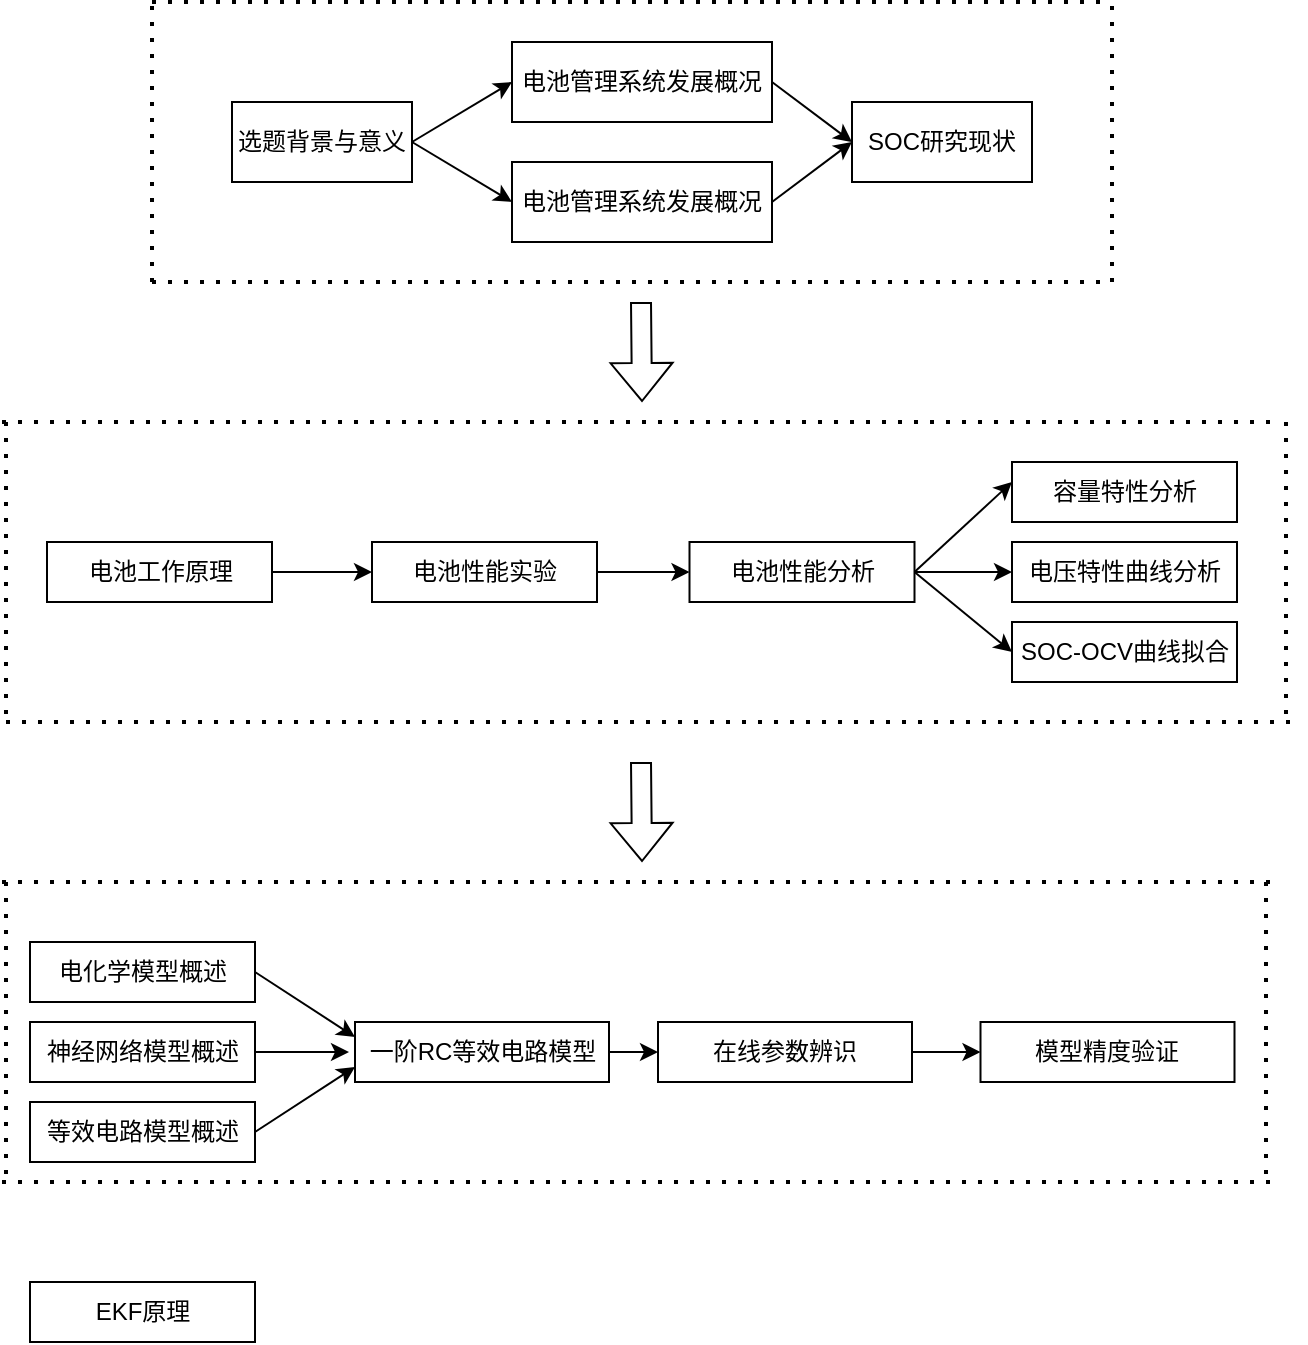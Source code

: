 <mxfile version="22.1.17" type="github">
  <diagram id="C5RBs43oDa-KdzZeNtuy" name="Page-1">
    <mxGraphModel dx="1533" dy="953" grid="1" gridSize="10" guides="1" tooltips="1" connect="1" arrows="1" fold="1" page="1" pageScale="1" pageWidth="827" pageHeight="1169" math="0" shadow="0">
      <root>
        <mxCell id="WIyWlLk6GJQsqaUBKTNV-0" />
        <mxCell id="WIyWlLk6GJQsqaUBKTNV-1" parent="WIyWlLk6GJQsqaUBKTNV-0" />
        <mxCell id="7cCufwn11oQV-HMZui8y-0" value="选题背景与意义" style="rounded=0;whiteSpace=wrap;html=1;" vertex="1" parent="WIyWlLk6GJQsqaUBKTNV-1">
          <mxGeometry x="213" y="70" width="90" height="40" as="geometry" />
        </mxCell>
        <mxCell id="7cCufwn11oQV-HMZui8y-3" value="电池管理系统发展概况" style="rounded=0;whiteSpace=wrap;html=1;" vertex="1" parent="WIyWlLk6GJQsqaUBKTNV-1">
          <mxGeometry x="353" y="40" width="130" height="40" as="geometry" />
        </mxCell>
        <mxCell id="7cCufwn11oQV-HMZui8y-12" value="电池管理系统发展概况" style="rounded=0;whiteSpace=wrap;html=1;" vertex="1" parent="WIyWlLk6GJQsqaUBKTNV-1">
          <mxGeometry x="353" y="100" width="130" height="40" as="geometry" />
        </mxCell>
        <mxCell id="7cCufwn11oQV-HMZui8y-14" value="" style="endArrow=classic;html=1;rounded=0;exitX=1;exitY=0.5;exitDx=0;exitDy=0;entryX=0;entryY=0.5;entryDx=0;entryDy=0;" edge="1" parent="WIyWlLk6GJQsqaUBKTNV-1" source="7cCufwn11oQV-HMZui8y-0" target="7cCufwn11oQV-HMZui8y-12">
          <mxGeometry width="50" height="50" relative="1" as="geometry">
            <mxPoint x="823" y="210" as="sourcePoint" />
            <mxPoint x="873" y="160" as="targetPoint" />
            <Array as="points" />
          </mxGeometry>
        </mxCell>
        <mxCell id="7cCufwn11oQV-HMZui8y-15" value="" style="endArrow=classic;html=1;rounded=0;entryX=0;entryY=0.5;entryDx=0;entryDy=0;exitX=1;exitY=0.5;exitDx=0;exitDy=0;" edge="1" parent="WIyWlLk6GJQsqaUBKTNV-1" source="7cCufwn11oQV-HMZui8y-0" target="7cCufwn11oQV-HMZui8y-3">
          <mxGeometry width="50" height="50" relative="1" as="geometry">
            <mxPoint x="313" y="100" as="sourcePoint" />
            <mxPoint x="363" y="130" as="targetPoint" />
            <Array as="points" />
          </mxGeometry>
        </mxCell>
        <mxCell id="7cCufwn11oQV-HMZui8y-16" value="SOC研究现状" style="rounded=0;whiteSpace=wrap;html=1;" vertex="1" parent="WIyWlLk6GJQsqaUBKTNV-1">
          <mxGeometry x="523" y="70" width="90" height="40" as="geometry" />
        </mxCell>
        <mxCell id="7cCufwn11oQV-HMZui8y-17" value="" style="endArrow=classic;html=1;rounded=0;exitX=1;exitY=0.5;exitDx=0;exitDy=0;entryX=0;entryY=0.5;entryDx=0;entryDy=0;" edge="1" parent="WIyWlLk6GJQsqaUBKTNV-1" source="7cCufwn11oQV-HMZui8y-3" target="7cCufwn11oQV-HMZui8y-16">
          <mxGeometry width="50" height="50" relative="1" as="geometry">
            <mxPoint x="703" y="210" as="sourcePoint" />
            <mxPoint x="753" y="160" as="targetPoint" />
          </mxGeometry>
        </mxCell>
        <mxCell id="7cCufwn11oQV-HMZui8y-18" value="" style="endArrow=classic;html=1;rounded=0;exitX=1;exitY=0.5;exitDx=0;exitDy=0;entryX=0;entryY=0.5;entryDx=0;entryDy=0;" edge="1" parent="WIyWlLk6GJQsqaUBKTNV-1" source="7cCufwn11oQV-HMZui8y-12" target="7cCufwn11oQV-HMZui8y-16">
          <mxGeometry width="50" height="50" relative="1" as="geometry">
            <mxPoint x="493" y="70" as="sourcePoint" />
            <mxPoint x="533" y="100" as="targetPoint" />
          </mxGeometry>
        </mxCell>
        <mxCell id="7cCufwn11oQV-HMZui8y-19" value="" style="endArrow=none;dashed=1;html=1;dashPattern=1 3;strokeWidth=2;rounded=0;" edge="1" parent="WIyWlLk6GJQsqaUBKTNV-1">
          <mxGeometry width="50" height="50" relative="1" as="geometry">
            <mxPoint x="173" y="20" as="sourcePoint" />
            <mxPoint x="653" y="20" as="targetPoint" />
          </mxGeometry>
        </mxCell>
        <mxCell id="7cCufwn11oQV-HMZui8y-20" value="" style="endArrow=none;dashed=1;html=1;dashPattern=1 3;strokeWidth=2;rounded=0;" edge="1" parent="WIyWlLk6GJQsqaUBKTNV-1">
          <mxGeometry width="50" height="50" relative="1" as="geometry">
            <mxPoint x="653" y="160" as="sourcePoint" />
            <mxPoint x="653" y="20" as="targetPoint" />
          </mxGeometry>
        </mxCell>
        <mxCell id="7cCufwn11oQV-HMZui8y-21" value="" style="endArrow=none;dashed=1;html=1;dashPattern=1 3;strokeWidth=2;rounded=0;" edge="1" parent="WIyWlLk6GJQsqaUBKTNV-1">
          <mxGeometry width="50" height="50" relative="1" as="geometry">
            <mxPoint x="173" y="160" as="sourcePoint" />
            <mxPoint x="173" y="20" as="targetPoint" />
          </mxGeometry>
        </mxCell>
        <mxCell id="7cCufwn11oQV-HMZui8y-22" value="" style="endArrow=none;dashed=1;html=1;dashPattern=1 3;strokeWidth=2;rounded=0;" edge="1" parent="WIyWlLk6GJQsqaUBKTNV-1">
          <mxGeometry width="50" height="50" relative="1" as="geometry">
            <mxPoint x="173" y="160" as="sourcePoint" />
            <mxPoint x="653" y="160" as="targetPoint" />
          </mxGeometry>
        </mxCell>
        <mxCell id="7cCufwn11oQV-HMZui8y-23" value="" style="shape=flexArrow;endArrow=classic;html=1;rounded=0;" edge="1" parent="WIyWlLk6GJQsqaUBKTNV-1">
          <mxGeometry width="50" height="50" relative="1" as="geometry">
            <mxPoint x="417.5" y="170" as="sourcePoint" />
            <mxPoint x="418" y="220" as="targetPoint" />
          </mxGeometry>
        </mxCell>
        <mxCell id="7cCufwn11oQV-HMZui8y-32" value="" style="edgeStyle=orthogonalEdgeStyle;rounded=0;orthogonalLoop=1;jettySize=auto;html=1;" edge="1" parent="WIyWlLk6GJQsqaUBKTNV-1" source="7cCufwn11oQV-HMZui8y-24" target="7cCufwn11oQV-HMZui8y-27">
          <mxGeometry relative="1" as="geometry" />
        </mxCell>
        <mxCell id="7cCufwn11oQV-HMZui8y-24" value="电池工作原理" style="rounded=0;whiteSpace=wrap;html=1;rotation=0;" vertex="1" parent="WIyWlLk6GJQsqaUBKTNV-1">
          <mxGeometry x="120.5" y="290" width="112.5" height="30" as="geometry" />
        </mxCell>
        <mxCell id="7cCufwn11oQV-HMZui8y-33" value="" style="edgeStyle=orthogonalEdgeStyle;rounded=0;orthogonalLoop=1;jettySize=auto;html=1;" edge="1" parent="WIyWlLk6GJQsqaUBKTNV-1" source="7cCufwn11oQV-HMZui8y-27" target="7cCufwn11oQV-HMZui8y-28">
          <mxGeometry relative="1" as="geometry" />
        </mxCell>
        <mxCell id="7cCufwn11oQV-HMZui8y-27" value="电池性能实验" style="rounded=0;whiteSpace=wrap;html=1;rotation=0;" vertex="1" parent="WIyWlLk6GJQsqaUBKTNV-1">
          <mxGeometry x="283" y="290" width="112.5" height="30" as="geometry" />
        </mxCell>
        <mxCell id="7cCufwn11oQV-HMZui8y-28" value="电池性能分析" style="rounded=0;whiteSpace=wrap;html=1;rotation=0;" vertex="1" parent="WIyWlLk6GJQsqaUBKTNV-1">
          <mxGeometry x="441.75" y="290" width="112.5" height="30" as="geometry" />
        </mxCell>
        <mxCell id="7cCufwn11oQV-HMZui8y-29" value="容量特性分析" style="rounded=0;whiteSpace=wrap;html=1;rotation=0;" vertex="1" parent="WIyWlLk6GJQsqaUBKTNV-1">
          <mxGeometry x="603" y="250" width="112.5" height="30" as="geometry" />
        </mxCell>
        <mxCell id="7cCufwn11oQV-HMZui8y-30" value="电压特性曲线分析" style="rounded=0;whiteSpace=wrap;html=1;rotation=0;" vertex="1" parent="WIyWlLk6GJQsqaUBKTNV-1">
          <mxGeometry x="603" y="290" width="112.5" height="30" as="geometry" />
        </mxCell>
        <mxCell id="7cCufwn11oQV-HMZui8y-31" value="SOC-OCV曲线拟合" style="rounded=0;whiteSpace=wrap;html=1;rotation=0;" vertex="1" parent="WIyWlLk6GJQsqaUBKTNV-1">
          <mxGeometry x="603" y="330" width="112.5" height="30" as="geometry" />
        </mxCell>
        <mxCell id="7cCufwn11oQV-HMZui8y-35" value="" style="endArrow=classic;html=1;rounded=0;exitX=1;exitY=0.5;exitDx=0;exitDy=0;" edge="1" parent="WIyWlLk6GJQsqaUBKTNV-1" source="7cCufwn11oQV-HMZui8y-28">
          <mxGeometry width="50" height="50" relative="1" as="geometry">
            <mxPoint x="553" y="310" as="sourcePoint" />
            <mxPoint x="603" y="260" as="targetPoint" />
          </mxGeometry>
        </mxCell>
        <mxCell id="7cCufwn11oQV-HMZui8y-36" value="" style="endArrow=classic;html=1;rounded=0;exitX=1;exitY=0.5;exitDx=0;exitDy=0;entryX=0;entryY=0.5;entryDx=0;entryDy=0;" edge="1" parent="WIyWlLk6GJQsqaUBKTNV-1" source="7cCufwn11oQV-HMZui8y-28" target="7cCufwn11oQV-HMZui8y-30">
          <mxGeometry width="50" height="50" relative="1" as="geometry">
            <mxPoint x="564" y="315" as="sourcePoint" />
            <mxPoint x="613" y="270" as="targetPoint" />
          </mxGeometry>
        </mxCell>
        <mxCell id="7cCufwn11oQV-HMZui8y-37" value="" style="endArrow=classic;html=1;rounded=0;exitX=1;exitY=0.5;exitDx=0;exitDy=0;entryX=0;entryY=0.5;entryDx=0;entryDy=0;" edge="1" parent="WIyWlLk6GJQsqaUBKTNV-1" source="7cCufwn11oQV-HMZui8y-28" target="7cCufwn11oQV-HMZui8y-31">
          <mxGeometry width="50" height="50" relative="1" as="geometry">
            <mxPoint x="574" y="325" as="sourcePoint" />
            <mxPoint x="623" y="280" as="targetPoint" />
          </mxGeometry>
        </mxCell>
        <mxCell id="7cCufwn11oQV-HMZui8y-38" value="" style="endArrow=none;dashed=1;html=1;dashPattern=1 3;strokeWidth=2;rounded=0;" edge="1" parent="WIyWlLk6GJQsqaUBKTNV-1">
          <mxGeometry width="50" height="50" relative="1" as="geometry">
            <mxPoint x="98" y="230" as="sourcePoint" />
            <mxPoint x="738" y="230" as="targetPoint" />
          </mxGeometry>
        </mxCell>
        <mxCell id="7cCufwn11oQV-HMZui8y-39" value="" style="endArrow=none;dashed=1;html=1;dashPattern=1 3;strokeWidth=2;rounded=0;" edge="1" parent="WIyWlLk6GJQsqaUBKTNV-1">
          <mxGeometry width="50" height="50" relative="1" as="geometry">
            <mxPoint x="100" y="380" as="sourcePoint" />
            <mxPoint x="748" y="380" as="targetPoint" />
          </mxGeometry>
        </mxCell>
        <mxCell id="7cCufwn11oQV-HMZui8y-40" value="" style="endArrow=none;dashed=1;html=1;dashPattern=1 3;strokeWidth=2;rounded=0;" edge="1" parent="WIyWlLk6GJQsqaUBKTNV-1">
          <mxGeometry width="50" height="50" relative="1" as="geometry">
            <mxPoint x="100" y="230" as="sourcePoint" />
            <mxPoint x="100" y="380" as="targetPoint" />
          </mxGeometry>
        </mxCell>
        <mxCell id="7cCufwn11oQV-HMZui8y-41" value="" style="endArrow=none;dashed=1;html=1;dashPattern=1 3;strokeWidth=2;rounded=0;" edge="1" parent="WIyWlLk6GJQsqaUBKTNV-1">
          <mxGeometry width="50" height="50" relative="1" as="geometry">
            <mxPoint x="740" y="230" as="sourcePoint" />
            <mxPoint x="740" y="380" as="targetPoint" />
          </mxGeometry>
        </mxCell>
        <mxCell id="7cCufwn11oQV-HMZui8y-42" value="电化学模型概述" style="rounded=0;whiteSpace=wrap;html=1;rotation=0;" vertex="1" parent="WIyWlLk6GJQsqaUBKTNV-1">
          <mxGeometry x="112" y="490" width="112.5" height="30" as="geometry" />
        </mxCell>
        <mxCell id="7cCufwn11oQV-HMZui8y-43" value="神经网络模型概述" style="rounded=0;whiteSpace=wrap;html=1;rotation=0;" vertex="1" parent="WIyWlLk6GJQsqaUBKTNV-1">
          <mxGeometry x="112" y="530" width="112.5" height="30" as="geometry" />
        </mxCell>
        <mxCell id="7cCufwn11oQV-HMZui8y-44" value="等效电路模型概述" style="rounded=0;whiteSpace=wrap;html=1;rotation=0;" vertex="1" parent="WIyWlLk6GJQsqaUBKTNV-1">
          <mxGeometry x="112" y="570" width="112.5" height="30" as="geometry" />
        </mxCell>
        <mxCell id="7cCufwn11oQV-HMZui8y-50" value="" style="edgeStyle=orthogonalEdgeStyle;rounded=0;orthogonalLoop=1;jettySize=auto;html=1;" edge="1" parent="WIyWlLk6GJQsqaUBKTNV-1" source="7cCufwn11oQV-HMZui8y-45" target="7cCufwn11oQV-HMZui8y-49">
          <mxGeometry relative="1" as="geometry" />
        </mxCell>
        <mxCell id="7cCufwn11oQV-HMZui8y-45" value="一阶RC等效电路模型" style="rounded=0;whiteSpace=wrap;html=1;rotation=0;" vertex="1" parent="WIyWlLk6GJQsqaUBKTNV-1">
          <mxGeometry x="274.5" y="530" width="127" height="30" as="geometry" />
        </mxCell>
        <mxCell id="7cCufwn11oQV-HMZui8y-46" value="" style="endArrow=classic;html=1;rounded=0;entryX=0;entryY=0.25;entryDx=0;entryDy=0;exitX=1;exitY=0.5;exitDx=0;exitDy=0;" edge="1" parent="WIyWlLk6GJQsqaUBKTNV-1" source="7cCufwn11oQV-HMZui8y-42" target="7cCufwn11oQV-HMZui8y-45">
          <mxGeometry width="50" height="50" relative="1" as="geometry">
            <mxPoint x="241.5" y="510" as="sourcePoint" />
            <mxPoint x="291.5" y="460" as="targetPoint" />
          </mxGeometry>
        </mxCell>
        <mxCell id="7cCufwn11oQV-HMZui8y-47" value="" style="endArrow=classic;html=1;rounded=0;exitX=1;exitY=0.5;exitDx=0;exitDy=0;" edge="1" parent="WIyWlLk6GJQsqaUBKTNV-1" source="7cCufwn11oQV-HMZui8y-43">
          <mxGeometry width="50" height="50" relative="1" as="geometry">
            <mxPoint x="234.5" y="515" as="sourcePoint" />
            <mxPoint x="271.5" y="545" as="targetPoint" />
          </mxGeometry>
        </mxCell>
        <mxCell id="7cCufwn11oQV-HMZui8y-48" value="" style="endArrow=classic;html=1;rounded=0;exitX=1;exitY=0.5;exitDx=0;exitDy=0;entryX=0;entryY=0.75;entryDx=0;entryDy=0;" edge="1" parent="WIyWlLk6GJQsqaUBKTNV-1" source="7cCufwn11oQV-HMZui8y-44" target="7cCufwn11oQV-HMZui8y-45">
          <mxGeometry width="50" height="50" relative="1" as="geometry">
            <mxPoint x="244.5" y="525" as="sourcePoint" />
            <mxPoint x="271.5" y="550" as="targetPoint" />
          </mxGeometry>
        </mxCell>
        <mxCell id="7cCufwn11oQV-HMZui8y-52" value="" style="edgeStyle=orthogonalEdgeStyle;rounded=0;orthogonalLoop=1;jettySize=auto;html=1;" edge="1" parent="WIyWlLk6GJQsqaUBKTNV-1" source="7cCufwn11oQV-HMZui8y-49" target="7cCufwn11oQV-HMZui8y-51">
          <mxGeometry relative="1" as="geometry" />
        </mxCell>
        <mxCell id="7cCufwn11oQV-HMZui8y-49" value="在线参数辨识" style="rounded=0;whiteSpace=wrap;html=1;rotation=0;" vertex="1" parent="WIyWlLk6GJQsqaUBKTNV-1">
          <mxGeometry x="426" y="530" width="127" height="30" as="geometry" />
        </mxCell>
        <mxCell id="7cCufwn11oQV-HMZui8y-51" value="模型精度验证" style="rounded=0;whiteSpace=wrap;html=1;rotation=0;" vertex="1" parent="WIyWlLk6GJQsqaUBKTNV-1">
          <mxGeometry x="587.25" y="530" width="127" height="30" as="geometry" />
        </mxCell>
        <mxCell id="7cCufwn11oQV-HMZui8y-53" value="" style="endArrow=none;dashed=1;html=1;dashPattern=1 3;strokeWidth=2;rounded=0;" edge="1" parent="WIyWlLk6GJQsqaUBKTNV-1">
          <mxGeometry width="50" height="50" relative="1" as="geometry">
            <mxPoint x="98" y="460" as="sourcePoint" />
            <mxPoint x="738" y="460" as="targetPoint" />
          </mxGeometry>
        </mxCell>
        <mxCell id="7cCufwn11oQV-HMZui8y-54" value="" style="endArrow=none;dashed=1;html=1;dashPattern=1 3;strokeWidth=2;rounded=0;" edge="1" parent="WIyWlLk6GJQsqaUBKTNV-1">
          <mxGeometry width="50" height="50" relative="1" as="geometry">
            <mxPoint x="100" y="460" as="sourcePoint" />
            <mxPoint x="100" y="610" as="targetPoint" />
          </mxGeometry>
        </mxCell>
        <mxCell id="7cCufwn11oQV-HMZui8y-55" value="" style="endArrow=none;dashed=1;html=1;dashPattern=1 3;strokeWidth=2;rounded=0;" edge="1" parent="WIyWlLk6GJQsqaUBKTNV-1">
          <mxGeometry width="50" height="50" relative="1" as="geometry">
            <mxPoint x="98" y="610" as="sourcePoint" />
            <mxPoint x="738" y="610" as="targetPoint" />
          </mxGeometry>
        </mxCell>
        <mxCell id="7cCufwn11oQV-HMZui8y-56" value="" style="endArrow=none;dashed=1;html=1;dashPattern=1 3;strokeWidth=2;rounded=0;" edge="1" parent="WIyWlLk6GJQsqaUBKTNV-1">
          <mxGeometry width="50" height="50" relative="1" as="geometry">
            <mxPoint x="730" y="460" as="sourcePoint" />
            <mxPoint x="730" y="610" as="targetPoint" />
          </mxGeometry>
        </mxCell>
        <mxCell id="7cCufwn11oQV-HMZui8y-57" value="" style="shape=flexArrow;endArrow=classic;html=1;rounded=0;" edge="1" parent="WIyWlLk6GJQsqaUBKTNV-1">
          <mxGeometry width="50" height="50" relative="1" as="geometry">
            <mxPoint x="417.5" y="400" as="sourcePoint" />
            <mxPoint x="418" y="450" as="targetPoint" />
          </mxGeometry>
        </mxCell>
        <mxCell id="7cCufwn11oQV-HMZui8y-58" value="EKF原理" style="rounded=0;whiteSpace=wrap;html=1;rotation=0;" vertex="1" parent="WIyWlLk6GJQsqaUBKTNV-1">
          <mxGeometry x="112" y="660" width="112.5" height="30" as="geometry" />
        </mxCell>
      </root>
    </mxGraphModel>
  </diagram>
</mxfile>
